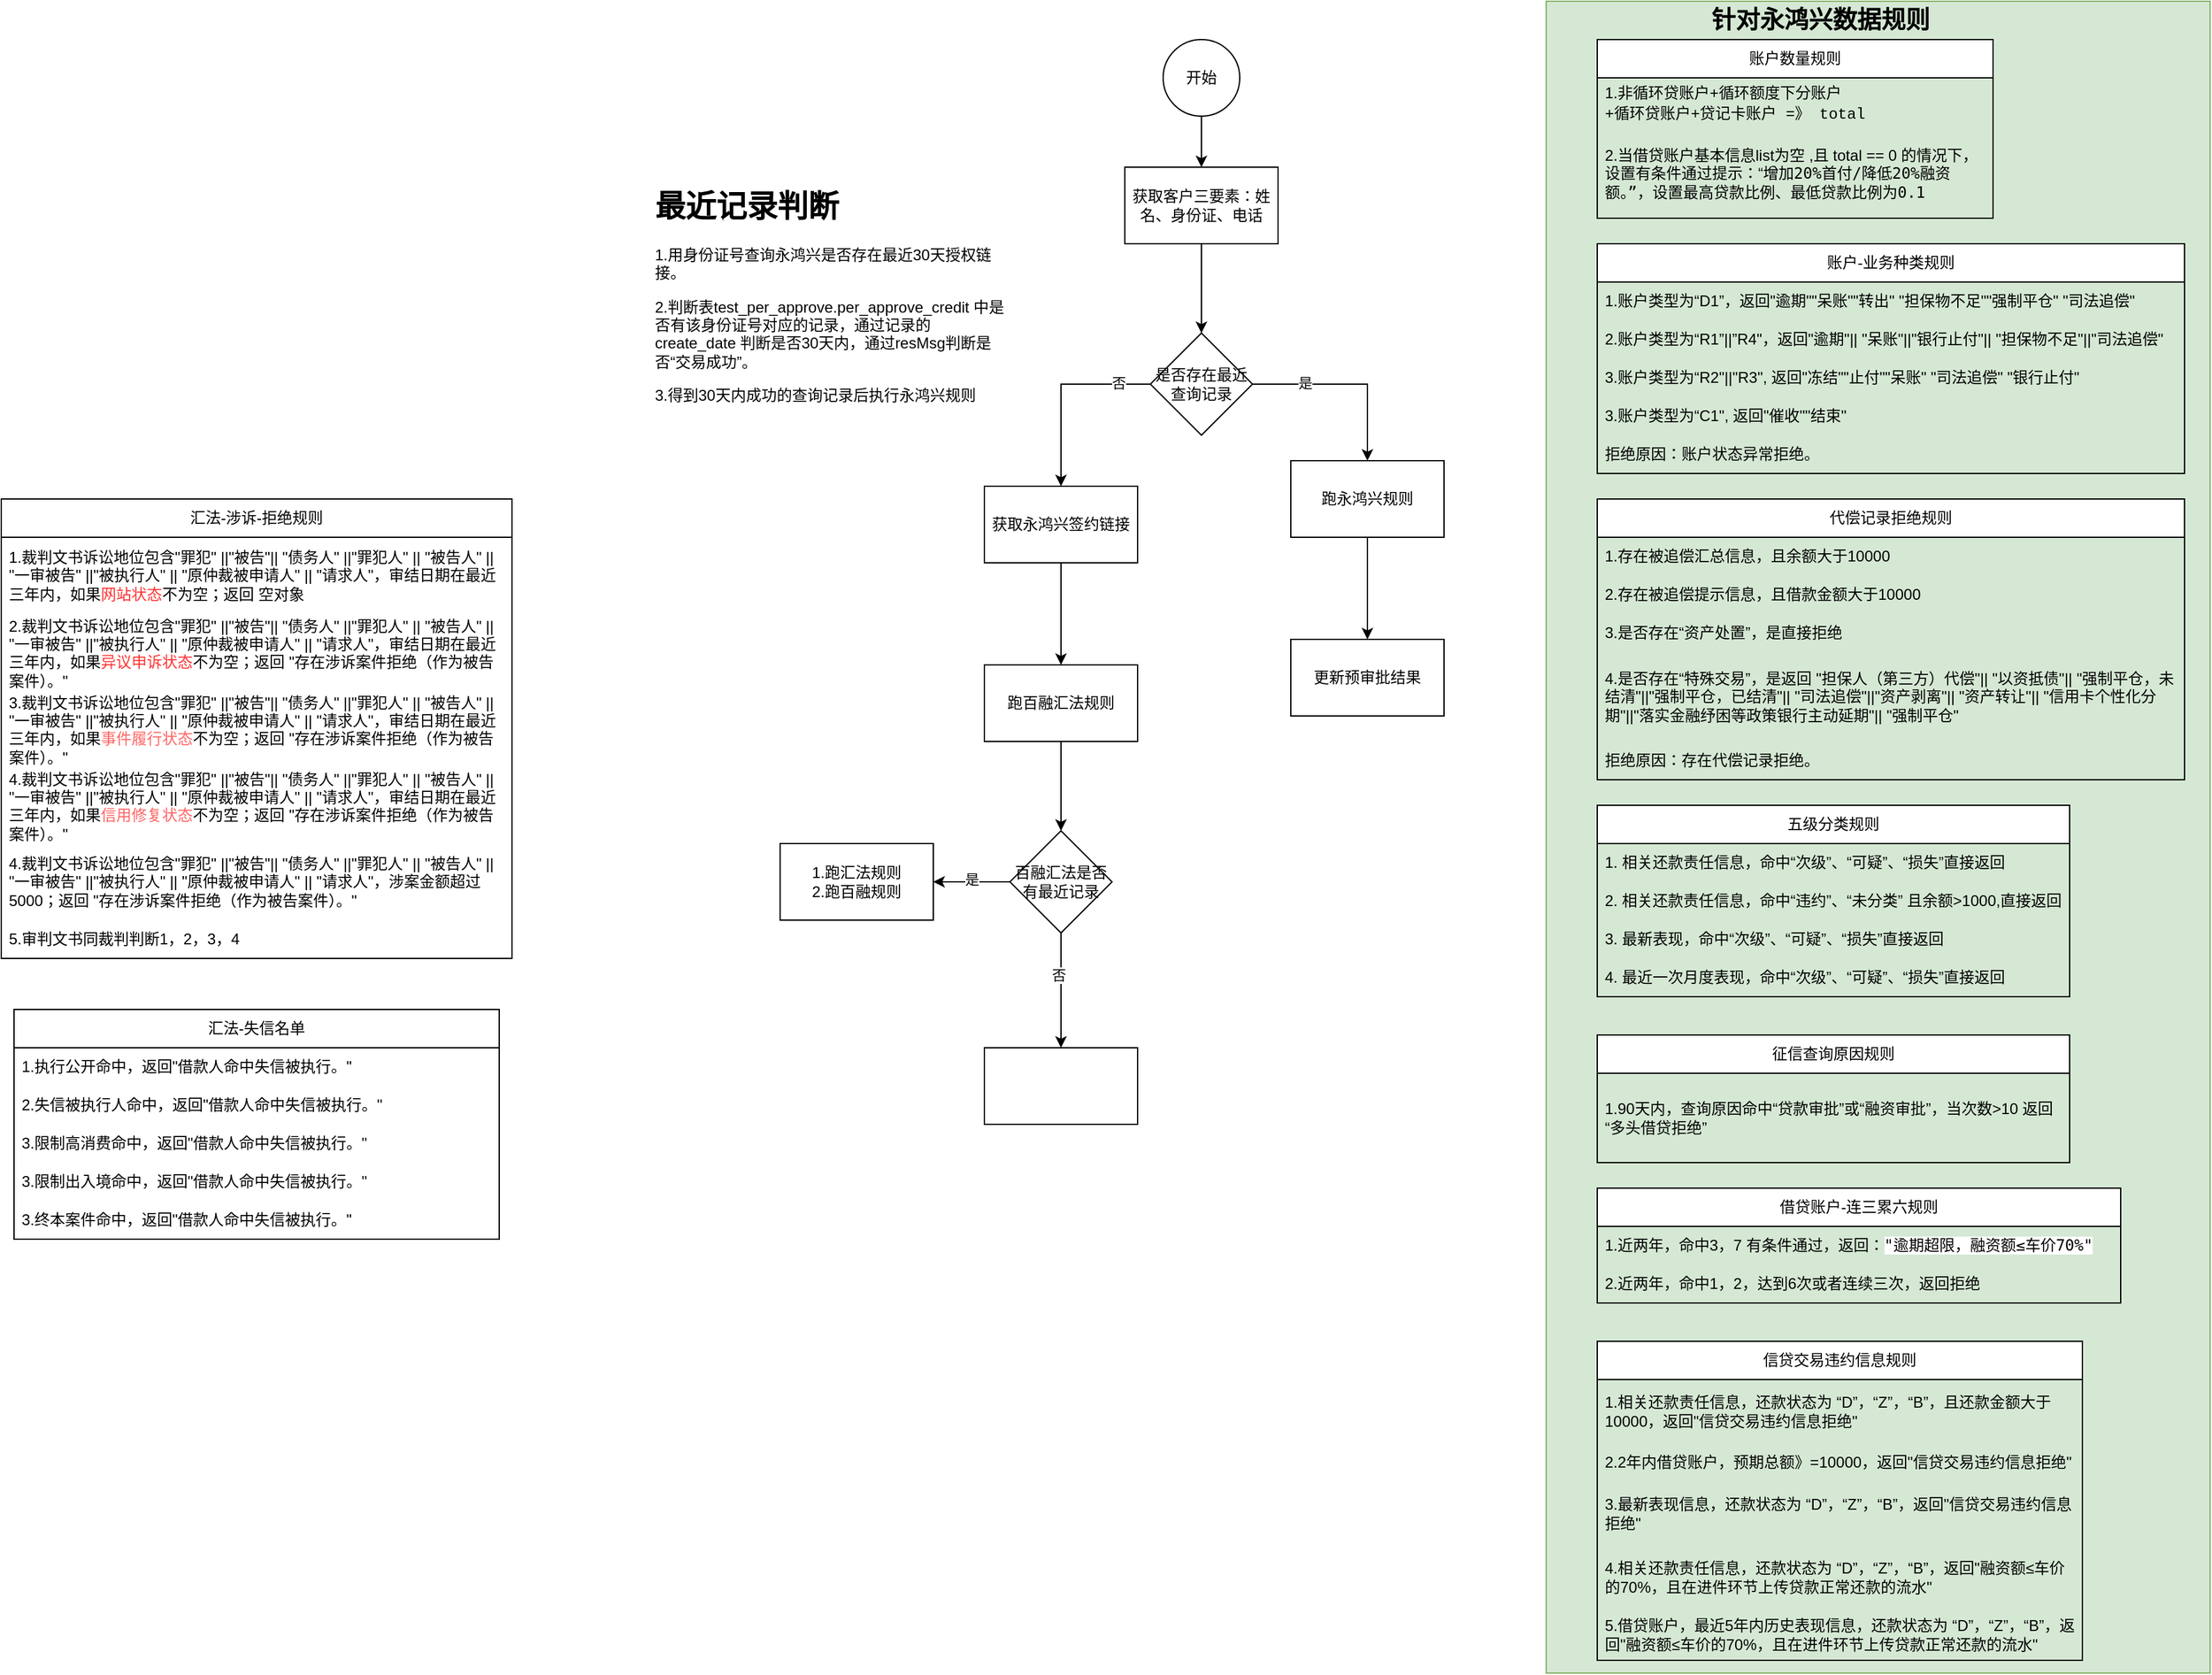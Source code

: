 <mxfile version="24.7.7">
  <diagram name="Page-1" id="ZZaGF3duLCdg7c9FFZwx">
    <mxGraphModel dx="1877" dy="565" grid="1" gridSize="10" guides="1" tooltips="1" connect="1" arrows="1" fold="1" page="1" pageScale="1" pageWidth="827" pageHeight="1169" math="0" shadow="0">
      <root>
        <mxCell id="0" />
        <mxCell id="1" parent="0" />
        <mxCell id="bShVGE-KkJZsSp7x3fK_-51" value="" style="rounded=0;whiteSpace=wrap;html=1;fillColor=#d5e8d4;strokeColor=#82b366;" vertex="1" parent="1">
          <mxGeometry x="600" y="10" width="520" height="1310" as="geometry" />
        </mxCell>
        <mxCell id="bShVGE-KkJZsSp7x3fK_-3" value="" style="edgeStyle=orthogonalEdgeStyle;rounded=0;orthogonalLoop=1;jettySize=auto;html=1;" edge="1" parent="1" source="bShVGE-KkJZsSp7x3fK_-1" target="bShVGE-KkJZsSp7x3fK_-2">
          <mxGeometry relative="1" as="geometry" />
        </mxCell>
        <mxCell id="bShVGE-KkJZsSp7x3fK_-1" value="开始" style="ellipse;whiteSpace=wrap;html=1;aspect=fixed;" vertex="1" parent="1">
          <mxGeometry x="300" y="40" width="60" height="60" as="geometry" />
        </mxCell>
        <mxCell id="bShVGE-KkJZsSp7x3fK_-7" value="" style="edgeStyle=orthogonalEdgeStyle;rounded=0;orthogonalLoop=1;jettySize=auto;html=1;" edge="1" parent="1" source="bShVGE-KkJZsSp7x3fK_-2" target="bShVGE-KkJZsSp7x3fK_-6">
          <mxGeometry relative="1" as="geometry" />
        </mxCell>
        <mxCell id="bShVGE-KkJZsSp7x3fK_-2" value="获取客户三要素：姓名、身份证、电话" style="whiteSpace=wrap;html=1;" vertex="1" parent="1">
          <mxGeometry x="270" y="140" width="120" height="60" as="geometry" />
        </mxCell>
        <mxCell id="bShVGE-KkJZsSp7x3fK_-45" value="" style="edgeStyle=orthogonalEdgeStyle;rounded=0;orthogonalLoop=1;jettySize=auto;html=1;" edge="1" parent="1" source="bShVGE-KkJZsSp7x3fK_-6" target="bShVGE-KkJZsSp7x3fK_-44">
          <mxGeometry relative="1" as="geometry" />
        </mxCell>
        <mxCell id="bShVGE-KkJZsSp7x3fK_-48" value="是" style="edgeLabel;html=1;align=center;verticalAlign=middle;resizable=0;points=[];" vertex="1" connectable="0" parent="bShVGE-KkJZsSp7x3fK_-45">
          <mxGeometry x="-0.453" y="1" relative="1" as="geometry">
            <mxPoint as="offset" />
          </mxGeometry>
        </mxCell>
        <mxCell id="bShVGE-KkJZsSp7x3fK_-47" value="" style="edgeStyle=orthogonalEdgeStyle;rounded=0;orthogonalLoop=1;jettySize=auto;html=1;" edge="1" parent="1" source="bShVGE-KkJZsSp7x3fK_-6" target="bShVGE-KkJZsSp7x3fK_-46">
          <mxGeometry relative="1" as="geometry" />
        </mxCell>
        <mxCell id="bShVGE-KkJZsSp7x3fK_-49" value="否" style="edgeLabel;html=1;align=center;verticalAlign=middle;resizable=0;points=[];" vertex="1" connectable="0" parent="bShVGE-KkJZsSp7x3fK_-47">
          <mxGeometry x="-0.657" y="-1" relative="1" as="geometry">
            <mxPoint as="offset" />
          </mxGeometry>
        </mxCell>
        <mxCell id="bShVGE-KkJZsSp7x3fK_-6" value="是否存在最近查询记录" style="rhombus;whiteSpace=wrap;html=1;" vertex="1" parent="1">
          <mxGeometry x="290" y="270" width="80" height="80" as="geometry" />
        </mxCell>
        <mxCell id="bShVGE-KkJZsSp7x3fK_-8" value="&lt;h1 style=&quot;margin-top: 0px;&quot;&gt;最近记录判断&lt;/h1&gt;&lt;p&gt;1.用身份证号查询永鸿兴是否存在最近30天授权链接。&lt;/p&gt;&lt;p&gt;2.判断表test_per_approve.per_approve_credit 中是否有该身份证号对应的记录，通过记录的create_date 判断是否30天内，通过resMsg判断是否“交易成功”。&lt;/p&gt;&lt;p&gt;3.得到30天内成功的查询记录后执行永鸿兴规则&lt;/p&gt;" style="text;html=1;whiteSpace=wrap;overflow=hidden;rounded=0;" vertex="1" parent="1">
          <mxGeometry x="-100" y="150" width="280" height="240" as="geometry" />
        </mxCell>
        <mxCell id="bShVGE-KkJZsSp7x3fK_-9" value="账户数量规则" style="swimlane;fontStyle=0;childLayout=stackLayout;horizontal=1;startSize=30;horizontalStack=0;resizeParent=1;resizeParentMax=0;resizeLast=0;collapsible=1;marginBottom=0;whiteSpace=wrap;html=1;" vertex="1" parent="1">
          <mxGeometry x="640" y="40" width="310" height="140" as="geometry" />
        </mxCell>
        <mxCell id="bShVGE-KkJZsSp7x3fK_-10" value="1.&lt;span style=&quot;font-family: Consolas, &amp;quot;Courier New&amp;quot;, monospace; white-space: pre;&quot;&gt;非循环贷账户+循环额度下分账户&lt;/span&gt;&lt;div&gt;&lt;span style=&quot;font-family: Consolas, &amp;quot;Courier New&amp;quot;, monospace; white-space: pre;&quot;&gt;+循环贷账户+贷记卡账户 =》 total&lt;/span&gt;&lt;/div&gt;" style="text;strokeColor=none;fillColor=none;align=left;verticalAlign=middle;spacingLeft=4;spacingRight=4;overflow=hidden;points=[[0,0.5],[1,0.5]];portConstraint=eastwest;rotatable=0;whiteSpace=wrap;html=1;" vertex="1" parent="bShVGE-KkJZsSp7x3fK_-9">
          <mxGeometry y="30" width="310" height="40" as="geometry" />
        </mxCell>
        <mxCell id="bShVGE-KkJZsSp7x3fK_-11" value="2.当借贷账户基本信息list为空 ,且 total == 0 的情况下，设置有条件通过提示：&lt;font style=&quot;font-size: 12px;&quot;&gt;“&lt;span style=&quot;font-family: 宋体, monospace;&quot;&gt;增加&lt;/span&gt;&lt;span style=&quot;font-family: &amp;quot;JetBrains Mono&amp;quot;, monospace;&quot;&gt;20%&lt;/span&gt;&lt;span style=&quot;font-family: 宋体, monospace;&quot;&gt;首付&lt;/span&gt;&lt;span style=&quot;font-family: &amp;quot;JetBrains Mono&amp;quot;, monospace;&quot;&gt;/&lt;/span&gt;&lt;span style=&quot;font-family: 宋体, monospace;&quot;&gt;降低&lt;/span&gt;&lt;span style=&quot;font-family: &amp;quot;JetBrains Mono&amp;quot;, monospace;&quot;&gt;20%&lt;/span&gt;&lt;span style=&quot;font-family: 宋体, monospace;&quot;&gt;融资额。”，设置最高贷款比例、最低贷款比例为0.1&lt;/span&gt;&lt;/font&gt;" style="text;strokeColor=none;fillColor=none;align=left;verticalAlign=middle;spacingLeft=4;spacingRight=4;overflow=hidden;points=[[0,0.5],[1,0.5]];portConstraint=eastwest;rotatable=0;whiteSpace=wrap;html=1;" vertex="1" parent="bShVGE-KkJZsSp7x3fK_-9">
          <mxGeometry y="70" width="310" height="70" as="geometry" />
        </mxCell>
        <mxCell id="bShVGE-KkJZsSp7x3fK_-13" value="账户-业务种类规则" style="swimlane;fontStyle=0;childLayout=stackLayout;horizontal=1;startSize=30;horizontalStack=0;resizeParent=1;resizeParentMax=0;resizeLast=0;collapsible=1;marginBottom=0;whiteSpace=wrap;html=1;" vertex="1" parent="1">
          <mxGeometry x="640" y="200" width="460" height="180" as="geometry" />
        </mxCell>
        <mxCell id="bShVGE-KkJZsSp7x3fK_-14" value="1.账户类型为“D1”，返回&quot;逾期&quot;&quot;呆账&quot;&quot;转出&quot; &quot;担保物不足&quot;&quot;强制平仓&quot; &quot;司法追偿&quot;" style="text;strokeColor=none;fillColor=none;align=left;verticalAlign=middle;spacingLeft=4;spacingRight=4;overflow=hidden;points=[[0,0.5],[1,0.5]];portConstraint=eastwest;rotatable=0;whiteSpace=wrap;html=1;" vertex="1" parent="bShVGE-KkJZsSp7x3fK_-13">
          <mxGeometry y="30" width="460" height="30" as="geometry" />
        </mxCell>
        <mxCell id="bShVGE-KkJZsSp7x3fK_-15" value="2.账户类型为“R1”||”R4&quot;，返回&quot;逾期&quot;|| &quot;呆账&quot;||&quot;银行止付&quot;|| &quot;担保物不足&quot;||&quot;司法追偿&quot;" style="text;strokeColor=none;fillColor=none;align=left;verticalAlign=middle;spacingLeft=4;spacingRight=4;overflow=hidden;points=[[0,0.5],[1,0.5]];portConstraint=eastwest;rotatable=0;whiteSpace=wrap;html=1;" vertex="1" parent="bShVGE-KkJZsSp7x3fK_-13">
          <mxGeometry y="60" width="460" height="30" as="geometry" />
        </mxCell>
        <mxCell id="bShVGE-KkJZsSp7x3fK_-16" value="3.账户类型为“R2&quot;||&quot;R3&quot;, 返回&quot;冻结&quot;&quot;止付&quot;&quot;呆账&quot; &quot;司法追偿&quot; &quot;银行止付&quot;" style="text;strokeColor=none;fillColor=none;align=left;verticalAlign=middle;spacingLeft=4;spacingRight=4;overflow=hidden;points=[[0,0.5],[1,0.5]];portConstraint=eastwest;rotatable=0;whiteSpace=wrap;html=1;" vertex="1" parent="bShVGE-KkJZsSp7x3fK_-13">
          <mxGeometry y="90" width="460" height="30" as="geometry" />
        </mxCell>
        <mxCell id="bShVGE-KkJZsSp7x3fK_-17" value="3.账户类型为“C1&quot;, 返回&quot;催收&quot;&quot;结束&quot;" style="text;strokeColor=none;fillColor=none;align=left;verticalAlign=middle;spacingLeft=4;spacingRight=4;overflow=hidden;points=[[0,0.5],[1,0.5]];portConstraint=eastwest;rotatable=0;whiteSpace=wrap;html=1;" vertex="1" parent="bShVGE-KkJZsSp7x3fK_-13">
          <mxGeometry y="120" width="460" height="30" as="geometry" />
        </mxCell>
        <mxCell id="bShVGE-KkJZsSp7x3fK_-18" value="拒绝原因：账户状态异常拒绝。" style="text;strokeColor=none;fillColor=none;align=left;verticalAlign=middle;spacingLeft=4;spacingRight=4;overflow=hidden;points=[[0,0.5],[1,0.5]];portConstraint=eastwest;rotatable=0;whiteSpace=wrap;html=1;" vertex="1" parent="bShVGE-KkJZsSp7x3fK_-13">
          <mxGeometry y="150" width="460" height="30" as="geometry" />
        </mxCell>
        <mxCell id="bShVGE-KkJZsSp7x3fK_-19" value="代偿记录拒绝规则" style="swimlane;fontStyle=0;childLayout=stackLayout;horizontal=1;startSize=30;horizontalStack=0;resizeParent=1;resizeParentMax=0;resizeLast=0;collapsible=1;marginBottom=0;whiteSpace=wrap;html=1;" vertex="1" parent="1">
          <mxGeometry x="640" y="400" width="460" height="220" as="geometry" />
        </mxCell>
        <mxCell id="bShVGE-KkJZsSp7x3fK_-20" value="1.存在被追偿汇总信息，且余额大于10000" style="text;strokeColor=none;fillColor=none;align=left;verticalAlign=middle;spacingLeft=4;spacingRight=4;overflow=hidden;points=[[0,0.5],[1,0.5]];portConstraint=eastwest;rotatable=0;whiteSpace=wrap;html=1;" vertex="1" parent="bShVGE-KkJZsSp7x3fK_-19">
          <mxGeometry y="30" width="460" height="30" as="geometry" />
        </mxCell>
        <mxCell id="bShVGE-KkJZsSp7x3fK_-23" value="2.存在被追偿提示信息，且借款金额大于10000" style="text;strokeColor=none;fillColor=none;align=left;verticalAlign=middle;spacingLeft=4;spacingRight=4;overflow=hidden;points=[[0,0.5],[1,0.5]];portConstraint=eastwest;rotatable=0;whiteSpace=wrap;html=1;" vertex="1" parent="bShVGE-KkJZsSp7x3fK_-19">
          <mxGeometry y="60" width="460" height="30" as="geometry" />
        </mxCell>
        <mxCell id="bShVGE-KkJZsSp7x3fK_-24" value="3.是否存在“资产处置”，是直接拒绝" style="text;strokeColor=none;fillColor=none;align=left;verticalAlign=middle;spacingLeft=4;spacingRight=4;overflow=hidden;points=[[0,0.5],[1,0.5]];portConstraint=eastwest;rotatable=0;whiteSpace=wrap;html=1;" vertex="1" parent="bShVGE-KkJZsSp7x3fK_-19">
          <mxGeometry y="90" width="460" height="30" as="geometry" />
        </mxCell>
        <mxCell id="bShVGE-KkJZsSp7x3fK_-21" value="4.是否存在“特殊交易”，是返回&amp;nbsp;&quot;担保人（第三方）代偿&quot;|| &quot;以资抵债&quot;|| &quot;强制平仓，未结清&quot;||&quot;强制平仓，已结清&quot;|| &quot;司法追偿&quot;||&quot;资产剥离&quot;|| &quot;资产转让&quot;|| &quot;信用卡个性化分期&quot;||&quot;落实金融纾困等政策银行主动延期&quot;|| &quot;强制平仓&quot;" style="text;strokeColor=none;fillColor=none;align=left;verticalAlign=middle;spacingLeft=4;spacingRight=4;overflow=hidden;points=[[0,0.5],[1,0.5]];portConstraint=eastwest;rotatable=0;whiteSpace=wrap;html=1;" vertex="1" parent="bShVGE-KkJZsSp7x3fK_-19">
          <mxGeometry y="120" width="460" height="70" as="geometry" />
        </mxCell>
        <mxCell id="bShVGE-KkJZsSp7x3fK_-22" value="拒绝原因：存在代偿记录拒绝。" style="text;strokeColor=none;fillColor=none;align=left;verticalAlign=middle;spacingLeft=4;spacingRight=4;overflow=hidden;points=[[0,0.5],[1,0.5]];portConstraint=eastwest;rotatable=0;whiteSpace=wrap;html=1;" vertex="1" parent="bShVGE-KkJZsSp7x3fK_-19">
          <mxGeometry y="190" width="460" height="30" as="geometry" />
        </mxCell>
        <mxCell id="bShVGE-KkJZsSp7x3fK_-25" value="五级分类规则" style="swimlane;fontStyle=0;childLayout=stackLayout;horizontal=1;startSize=30;horizontalStack=0;resizeParent=1;resizeParentMax=0;resizeLast=0;collapsible=1;marginBottom=0;whiteSpace=wrap;html=1;" vertex="1" parent="1">
          <mxGeometry x="640" y="640" width="370" height="150" as="geometry" />
        </mxCell>
        <mxCell id="bShVGE-KkJZsSp7x3fK_-26" value="1. 相关还款责任信息，命中“次级”、“可疑”、“损失”直接返回" style="text;strokeColor=none;fillColor=none;align=left;verticalAlign=middle;spacingLeft=4;spacingRight=4;overflow=hidden;points=[[0,0.5],[1,0.5]];portConstraint=eastwest;rotatable=0;whiteSpace=wrap;html=1;" vertex="1" parent="bShVGE-KkJZsSp7x3fK_-25">
          <mxGeometry y="30" width="370" height="30" as="geometry" />
        </mxCell>
        <mxCell id="bShVGE-KkJZsSp7x3fK_-27" value="2. 相关还款责任信息，命中“违约”、“未分类” 且余额&amp;gt;1000,直接返回" style="text;strokeColor=none;fillColor=none;align=left;verticalAlign=middle;spacingLeft=4;spacingRight=4;overflow=hidden;points=[[0,0.5],[1,0.5]];portConstraint=eastwest;rotatable=0;whiteSpace=wrap;html=1;" vertex="1" parent="bShVGE-KkJZsSp7x3fK_-25">
          <mxGeometry y="60" width="370" height="30" as="geometry" />
        </mxCell>
        <mxCell id="bShVGE-KkJZsSp7x3fK_-28" value="3. 最新表现，命中“次级”、“可疑”、“损失”直接返回" style="text;strokeColor=none;fillColor=none;align=left;verticalAlign=middle;spacingLeft=4;spacingRight=4;overflow=hidden;points=[[0,0.5],[1,0.5]];portConstraint=eastwest;rotatable=0;whiteSpace=wrap;html=1;" vertex="1" parent="bShVGE-KkJZsSp7x3fK_-25">
          <mxGeometry y="90" width="370" height="30" as="geometry" />
        </mxCell>
        <mxCell id="bShVGE-KkJZsSp7x3fK_-29" value="4. 最近一次月度表现，命中“次级”、“可疑”、“损失”直接返回" style="text;strokeColor=none;fillColor=none;align=left;verticalAlign=middle;spacingLeft=4;spacingRight=4;overflow=hidden;points=[[0,0.5],[1,0.5]];portConstraint=eastwest;rotatable=0;whiteSpace=wrap;html=1;" vertex="1" parent="bShVGE-KkJZsSp7x3fK_-25">
          <mxGeometry y="120" width="370" height="30" as="geometry" />
        </mxCell>
        <mxCell id="bShVGE-KkJZsSp7x3fK_-30" value="征信查询原因规则" style="swimlane;fontStyle=0;childLayout=stackLayout;horizontal=1;startSize=30;horizontalStack=0;resizeParent=1;resizeParentMax=0;resizeLast=0;collapsible=1;marginBottom=0;whiteSpace=wrap;html=1;" vertex="1" parent="1">
          <mxGeometry x="640" y="820" width="370" height="100" as="geometry" />
        </mxCell>
        <mxCell id="bShVGE-KkJZsSp7x3fK_-31" value="1.90天内，查询原因命中“贷款审批”或“融资审批”，当次数&amp;gt;10 返回 “多头借贷拒绝”" style="text;strokeColor=none;fillColor=none;align=left;verticalAlign=middle;spacingLeft=4;spacingRight=4;overflow=hidden;points=[[0,0.5],[1,0.5]];portConstraint=eastwest;rotatable=0;whiteSpace=wrap;html=1;" vertex="1" parent="bShVGE-KkJZsSp7x3fK_-30">
          <mxGeometry y="30" width="370" height="70" as="geometry" />
        </mxCell>
        <mxCell id="bShVGE-KkJZsSp7x3fK_-34" value="借贷账户-连三累六规则" style="swimlane;fontStyle=0;childLayout=stackLayout;horizontal=1;startSize=30;horizontalStack=0;resizeParent=1;resizeParentMax=0;resizeLast=0;collapsible=1;marginBottom=0;whiteSpace=wrap;html=1;" vertex="1" parent="1">
          <mxGeometry x="640" y="940" width="410" height="90" as="geometry" />
        </mxCell>
        <mxCell id="bShVGE-KkJZsSp7x3fK_-35" value="1.近两年，命中3，7 有条件通过，返回：&lt;font style=&quot;font-size: 12px; background-color: rgb(255, 255, 255);&quot;&gt;&lt;span style=&quot;font-family: &amp;quot;JetBrains Mono&amp;quot;, monospace;&quot;&gt;&quot;&lt;/span&gt;&lt;span style=&quot;font-family: 宋体, monospace;&quot;&gt;逾期超限，融资额&lt;/span&gt;&lt;span style=&quot;font-family: &amp;quot;JetBrains Mono&amp;quot;, monospace;&quot;&gt;≤&lt;/span&gt;&lt;span style=&quot;font-family: 宋体, monospace;&quot;&gt;车价&lt;/span&gt;&lt;span style=&quot;font-family: &amp;quot;JetBrains Mono&amp;quot;, monospace;&quot;&gt;70%&quot;&lt;/span&gt;&lt;/font&gt;" style="text;strokeColor=none;fillColor=none;align=left;verticalAlign=middle;spacingLeft=4;spacingRight=4;overflow=hidden;points=[[0,0.5],[1,0.5]];portConstraint=eastwest;rotatable=0;whiteSpace=wrap;html=1;" vertex="1" parent="bShVGE-KkJZsSp7x3fK_-34">
          <mxGeometry y="30" width="410" height="30" as="geometry" />
        </mxCell>
        <mxCell id="bShVGE-KkJZsSp7x3fK_-36" value="2.近两年，命中1，2，达到6次或者连续三次，返回拒绝" style="text;strokeColor=none;fillColor=none;align=left;verticalAlign=middle;spacingLeft=4;spacingRight=4;overflow=hidden;points=[[0,0.5],[1,0.5]];portConstraint=eastwest;rotatable=0;whiteSpace=wrap;html=1;" vertex="1" parent="bShVGE-KkJZsSp7x3fK_-34">
          <mxGeometry y="60" width="410" height="30" as="geometry" />
        </mxCell>
        <mxCell id="bShVGE-KkJZsSp7x3fK_-38" value="信贷交易违约信息规则" style="swimlane;fontStyle=0;childLayout=stackLayout;horizontal=1;startSize=30;horizontalStack=0;resizeParent=1;resizeParentMax=0;resizeLast=0;collapsible=1;marginBottom=0;whiteSpace=wrap;html=1;" vertex="1" parent="1">
          <mxGeometry x="640" y="1060" width="380" height="250" as="geometry" />
        </mxCell>
        <mxCell id="bShVGE-KkJZsSp7x3fK_-39" value="1.相关还款责任信息，还款状态为 “D”，“Z”，“B”，且还款金额大于10000，返回&quot;信贷交易违约信息拒绝&quot;" style="text;strokeColor=none;fillColor=none;align=left;verticalAlign=middle;spacingLeft=4;spacingRight=4;overflow=hidden;points=[[0,0.5],[1,0.5]];portConstraint=eastwest;rotatable=0;whiteSpace=wrap;html=1;" vertex="1" parent="bShVGE-KkJZsSp7x3fK_-38">
          <mxGeometry y="30" width="380" height="50" as="geometry" />
        </mxCell>
        <mxCell id="bShVGE-KkJZsSp7x3fK_-40" value="2.2年内借贷账户，预期总额》=10000，返回&quot;信贷交易违约信息拒绝&quot;" style="text;strokeColor=none;fillColor=none;align=left;verticalAlign=middle;spacingLeft=4;spacingRight=4;overflow=hidden;points=[[0,0.5],[1,0.5]];portConstraint=eastwest;rotatable=0;whiteSpace=wrap;html=1;" vertex="1" parent="bShVGE-KkJZsSp7x3fK_-38">
          <mxGeometry y="80" width="380" height="30" as="geometry" />
        </mxCell>
        <mxCell id="bShVGE-KkJZsSp7x3fK_-41" value="3.最新表现信息，还款状态为 “D”，“Z”，“B”，返回&quot;信贷交易违约信息拒绝&quot;" style="text;strokeColor=none;fillColor=none;align=left;verticalAlign=middle;spacingLeft=4;spacingRight=4;overflow=hidden;points=[[0,0.5],[1,0.5]];portConstraint=eastwest;rotatable=0;whiteSpace=wrap;html=1;" vertex="1" parent="bShVGE-KkJZsSp7x3fK_-38">
          <mxGeometry y="110" width="380" height="50" as="geometry" />
        </mxCell>
        <mxCell id="bShVGE-KkJZsSp7x3fK_-42" value="4.相关还款责任信息，还款状态为 “D”，“Z”，“B”，返回&quot;融资额≤车价的70%，且在进件环节上传贷款正常还款的流水&quot;" style="text;strokeColor=none;fillColor=none;align=left;verticalAlign=middle;spacingLeft=4;spacingRight=4;overflow=hidden;points=[[0,0.5],[1,0.5]];portConstraint=eastwest;rotatable=0;whiteSpace=wrap;html=1;" vertex="1" parent="bShVGE-KkJZsSp7x3fK_-38">
          <mxGeometry y="160" width="380" height="50" as="geometry" />
        </mxCell>
        <mxCell id="bShVGE-KkJZsSp7x3fK_-43" value="5.借贷账户，最近5年内历史表现信息，还款状态为 “D”，“Z”，“B”，返回&quot;融资额≤车价的70%，且在进件环节上传贷款正常还款的流水&quot;" style="text;strokeColor=none;fillColor=none;align=left;verticalAlign=middle;spacingLeft=4;spacingRight=4;overflow=hidden;points=[[0,0.5],[1,0.5]];portConstraint=eastwest;rotatable=0;whiteSpace=wrap;html=1;" vertex="1" parent="bShVGE-KkJZsSp7x3fK_-38">
          <mxGeometry y="210" width="380" height="40" as="geometry" />
        </mxCell>
        <mxCell id="bShVGE-KkJZsSp7x3fK_-54" value="" style="edgeStyle=orthogonalEdgeStyle;rounded=0;orthogonalLoop=1;jettySize=auto;html=1;" edge="1" parent="1" source="bShVGE-KkJZsSp7x3fK_-44" target="bShVGE-KkJZsSp7x3fK_-53">
          <mxGeometry relative="1" as="geometry" />
        </mxCell>
        <mxCell id="bShVGE-KkJZsSp7x3fK_-44" value="跑永鸿兴规则" style="whiteSpace=wrap;html=1;" vertex="1" parent="1">
          <mxGeometry x="400" y="370" width="120" height="60" as="geometry" />
        </mxCell>
        <mxCell id="bShVGE-KkJZsSp7x3fK_-56" value="" style="edgeStyle=orthogonalEdgeStyle;rounded=0;orthogonalLoop=1;jettySize=auto;html=1;" edge="1" parent="1" source="bShVGE-KkJZsSp7x3fK_-46" target="bShVGE-KkJZsSp7x3fK_-55">
          <mxGeometry relative="1" as="geometry" />
        </mxCell>
        <mxCell id="bShVGE-KkJZsSp7x3fK_-46" value="获取永鸿兴签约链接" style="whiteSpace=wrap;html=1;" vertex="1" parent="1">
          <mxGeometry x="160" y="390" width="120" height="60" as="geometry" />
        </mxCell>
        <mxCell id="bShVGE-KkJZsSp7x3fK_-52" value="&lt;b&gt;&lt;font style=&quot;font-size: 19px;&quot;&gt;针对永鸿兴数据规则&lt;/font&gt;&lt;/b&gt;" style="text;html=1;align=center;verticalAlign=middle;whiteSpace=wrap;rounded=0;" vertex="1" parent="1">
          <mxGeometry x="680" y="10" width="270" height="30" as="geometry" />
        </mxCell>
        <mxCell id="bShVGE-KkJZsSp7x3fK_-53" value="更新预审批结果" style="whiteSpace=wrap;html=1;" vertex="1" parent="1">
          <mxGeometry x="400" y="510" width="120" height="60" as="geometry" />
        </mxCell>
        <mxCell id="bShVGE-KkJZsSp7x3fK_-58" value="" style="edgeStyle=orthogonalEdgeStyle;rounded=0;orthogonalLoop=1;jettySize=auto;html=1;" edge="1" parent="1" source="bShVGE-KkJZsSp7x3fK_-55" target="bShVGE-KkJZsSp7x3fK_-57">
          <mxGeometry relative="1" as="geometry" />
        </mxCell>
        <mxCell id="bShVGE-KkJZsSp7x3fK_-55" value="跑百融汇法规则" style="whiteSpace=wrap;html=1;" vertex="1" parent="1">
          <mxGeometry x="160" y="530" width="120" height="60" as="geometry" />
        </mxCell>
        <mxCell id="bShVGE-KkJZsSp7x3fK_-60" value="" style="edgeStyle=orthogonalEdgeStyle;rounded=0;orthogonalLoop=1;jettySize=auto;html=1;" edge="1" parent="1" source="bShVGE-KkJZsSp7x3fK_-57" target="bShVGE-KkJZsSp7x3fK_-59">
          <mxGeometry relative="1" as="geometry" />
        </mxCell>
        <mxCell id="bShVGE-KkJZsSp7x3fK_-61" value="是" style="edgeLabel;html=1;align=center;verticalAlign=middle;resizable=0;points=[];" vertex="1" connectable="0" parent="bShVGE-KkJZsSp7x3fK_-60">
          <mxGeometry x="0.013" y="-2" relative="1" as="geometry">
            <mxPoint as="offset" />
          </mxGeometry>
        </mxCell>
        <mxCell id="bShVGE-KkJZsSp7x3fK_-63" value="" style="edgeStyle=orthogonalEdgeStyle;rounded=0;orthogonalLoop=1;jettySize=auto;html=1;" edge="1" parent="1" source="bShVGE-KkJZsSp7x3fK_-57" target="bShVGE-KkJZsSp7x3fK_-62">
          <mxGeometry relative="1" as="geometry" />
        </mxCell>
        <mxCell id="bShVGE-KkJZsSp7x3fK_-64" value="否" style="edgeLabel;html=1;align=center;verticalAlign=middle;resizable=0;points=[];" vertex="1" connectable="0" parent="bShVGE-KkJZsSp7x3fK_-63">
          <mxGeometry x="-0.262" y="-2" relative="1" as="geometry">
            <mxPoint as="offset" />
          </mxGeometry>
        </mxCell>
        <mxCell id="bShVGE-KkJZsSp7x3fK_-57" value="百融汇法是否有最近记录" style="rhombus;whiteSpace=wrap;html=1;" vertex="1" parent="1">
          <mxGeometry x="180" y="660" width="80" height="80" as="geometry" />
        </mxCell>
        <mxCell id="bShVGE-KkJZsSp7x3fK_-59" value="1.跑汇法规则&lt;div&gt;2.跑百融规则&lt;/div&gt;" style="whiteSpace=wrap;html=1;" vertex="1" parent="1">
          <mxGeometry y="670" width="120" height="60" as="geometry" />
        </mxCell>
        <mxCell id="bShVGE-KkJZsSp7x3fK_-62" value="" style="whiteSpace=wrap;html=1;" vertex="1" parent="1">
          <mxGeometry x="160" y="830" width="120" height="60" as="geometry" />
        </mxCell>
        <mxCell id="bShVGE-KkJZsSp7x3fK_-65" value="汇法-涉诉-拒绝规则" style="swimlane;fontStyle=0;childLayout=stackLayout;horizontal=1;startSize=30;horizontalStack=0;resizeParent=1;resizeParentMax=0;resizeLast=0;collapsible=1;marginBottom=0;whiteSpace=wrap;html=1;" vertex="1" parent="1">
          <mxGeometry x="-610" y="400" width="400" height="360" as="geometry" />
        </mxCell>
        <mxCell id="bShVGE-KkJZsSp7x3fK_-66" value="1.裁判文书诉讼地位包含&quot;罪犯&quot; ||&quot;被告&quot;|| &quot;债务人&quot; ||&quot;罪犯人&quot; || &quot;被告人&quot; || &quot;一审被告&quot; ||&quot;被执行人&quot; || &quot;原仲裁被申请人&quot; || &quot;请求人&quot;，审结日期在最近三年内，如果&lt;font color=&quot;#ff3333&quot;&gt;网站状态&lt;/font&gt;不为空；返回 空对象" style="text;strokeColor=none;fillColor=none;align=left;verticalAlign=middle;spacingLeft=4;spacingRight=4;overflow=hidden;points=[[0,0.5],[1,0.5]];portConstraint=eastwest;rotatable=0;whiteSpace=wrap;html=1;" vertex="1" parent="bShVGE-KkJZsSp7x3fK_-65">
          <mxGeometry y="30" width="400" height="60" as="geometry" />
        </mxCell>
        <mxCell id="bShVGE-KkJZsSp7x3fK_-69" value="2.裁判文书诉讼地位包含&quot;罪犯&quot; ||&quot;被告&quot;|| &quot;债务人&quot; ||&quot;罪犯人&quot; || &quot;被告人&quot; || &quot;一审被告&quot; ||&quot;被执行人&quot; || &quot;原仲裁被申请人&quot; || &quot;请求人&quot;，审结日期在最近三年内，如果&lt;font color=&quot;#ff3333&quot;&gt;异议申诉状态&lt;/font&gt;不为空；返回&amp;nbsp;&quot;存在涉诉案件拒绝（作为被告案件）。&quot;" style="text;strokeColor=none;fillColor=none;align=left;verticalAlign=middle;spacingLeft=4;spacingRight=4;overflow=hidden;points=[[0,0.5],[1,0.5]];portConstraint=eastwest;rotatable=0;whiteSpace=wrap;html=1;" vertex="1" parent="bShVGE-KkJZsSp7x3fK_-65">
          <mxGeometry y="90" width="400" height="60" as="geometry" />
        </mxCell>
        <mxCell id="bShVGE-KkJZsSp7x3fK_-70" value="3.裁判文书诉讼地位包含&quot;罪犯&quot; ||&quot;被告&quot;|| &quot;债务人&quot; ||&quot;罪犯人&quot; || &quot;被告人&quot; || &quot;一审被告&quot; ||&quot;被执行人&quot; || &quot;原仲裁被申请人&quot; || &quot;请求人&quot;，审结日期在最近三年内，如果&lt;font color=&quot;#ff6666&quot;&gt;事件履行状态&lt;/font&gt;不为空；返回&amp;nbsp;&quot;存在涉诉案件拒绝（作为被告案件）。&quot;" style="text;strokeColor=none;fillColor=none;align=left;verticalAlign=middle;spacingLeft=4;spacingRight=4;overflow=hidden;points=[[0,0.5],[1,0.5]];portConstraint=eastwest;rotatable=0;whiteSpace=wrap;html=1;" vertex="1" parent="bShVGE-KkJZsSp7x3fK_-65">
          <mxGeometry y="150" width="400" height="60" as="geometry" />
        </mxCell>
        <mxCell id="bShVGE-KkJZsSp7x3fK_-71" value="4.裁判文书诉讼地位包含&quot;罪犯&quot; ||&quot;被告&quot;|| &quot;债务人&quot; ||&quot;罪犯人&quot; || &quot;被告人&quot; || &quot;一审被告&quot; ||&quot;被执行人&quot; || &quot;原仲裁被申请人&quot; || &quot;请求人&quot;，审结日期在最近三年内，如果&lt;font color=&quot;#ff6666&quot;&gt;信用修复状态&lt;/font&gt;不为空；返回&amp;nbsp;&quot;存在涉诉案件拒绝（作为被告案件）。&quot;" style="text;strokeColor=none;fillColor=none;align=left;verticalAlign=middle;spacingLeft=4;spacingRight=4;overflow=hidden;points=[[0,0.5],[1,0.5]];portConstraint=eastwest;rotatable=0;whiteSpace=wrap;html=1;" vertex="1" parent="bShVGE-KkJZsSp7x3fK_-65">
          <mxGeometry y="210" width="400" height="60" as="geometry" />
        </mxCell>
        <mxCell id="bShVGE-KkJZsSp7x3fK_-72" value="4.裁判文书诉讼地位包含&quot;罪犯&quot; ||&quot;被告&quot;|| &quot;债务人&quot; ||&quot;罪犯人&quot; || &quot;被告人&quot; || &quot;一审被告&quot; ||&quot;被执行人&quot; || &quot;原仲裁被申请人&quot; || &quot;请求人&quot;，涉案金额超过5000；返回&amp;nbsp;&quot;存在涉诉案件拒绝（作为被告案件）。&quot;" style="text;strokeColor=none;fillColor=none;align=left;verticalAlign=middle;spacingLeft=4;spacingRight=4;overflow=hidden;points=[[0,0.5],[1,0.5]];portConstraint=eastwest;rotatable=0;whiteSpace=wrap;html=1;" vertex="1" parent="bShVGE-KkJZsSp7x3fK_-65">
          <mxGeometry y="270" width="400" height="60" as="geometry" />
        </mxCell>
        <mxCell id="bShVGE-KkJZsSp7x3fK_-67" value="5.审判文书同裁判判断1，2，3，4" style="text;strokeColor=none;fillColor=none;align=left;verticalAlign=middle;spacingLeft=4;spacingRight=4;overflow=hidden;points=[[0,0.5],[1,0.5]];portConstraint=eastwest;rotatable=0;whiteSpace=wrap;html=1;" vertex="1" parent="bShVGE-KkJZsSp7x3fK_-65">
          <mxGeometry y="330" width="400" height="30" as="geometry" />
        </mxCell>
        <mxCell id="bShVGE-KkJZsSp7x3fK_-73" value="汇法-失信名单" style="swimlane;fontStyle=0;childLayout=stackLayout;horizontal=1;startSize=30;horizontalStack=0;resizeParent=1;resizeParentMax=0;resizeLast=0;collapsible=1;marginBottom=0;whiteSpace=wrap;html=1;" vertex="1" parent="1">
          <mxGeometry x="-600" y="800" width="380" height="180" as="geometry" />
        </mxCell>
        <mxCell id="bShVGE-KkJZsSp7x3fK_-74" value="1.执行公开命中，返回&quot;借款人命中失信被执行。&quot;" style="text;strokeColor=none;fillColor=none;align=left;verticalAlign=middle;spacingLeft=4;spacingRight=4;overflow=hidden;points=[[0,0.5],[1,0.5]];portConstraint=eastwest;rotatable=0;whiteSpace=wrap;html=1;" vertex="1" parent="bShVGE-KkJZsSp7x3fK_-73">
          <mxGeometry y="30" width="380" height="30" as="geometry" />
        </mxCell>
        <mxCell id="bShVGE-KkJZsSp7x3fK_-75" value="2.失信被执行人命中，返回&quot;借款人命中失信被执行。&quot;" style="text;strokeColor=none;fillColor=none;align=left;verticalAlign=middle;spacingLeft=4;spacingRight=4;overflow=hidden;points=[[0,0.5],[1,0.5]];portConstraint=eastwest;rotatable=0;whiteSpace=wrap;html=1;" vertex="1" parent="bShVGE-KkJZsSp7x3fK_-73">
          <mxGeometry y="60" width="380" height="30" as="geometry" />
        </mxCell>
        <mxCell id="bShVGE-KkJZsSp7x3fK_-76" value="3.限制高消费命中，返回&quot;借款人命中失信被执行。&quot;" style="text;strokeColor=none;fillColor=none;align=left;verticalAlign=middle;spacingLeft=4;spacingRight=4;overflow=hidden;points=[[0,0.5],[1,0.5]];portConstraint=eastwest;rotatable=0;whiteSpace=wrap;html=1;" vertex="1" parent="bShVGE-KkJZsSp7x3fK_-73">
          <mxGeometry y="90" width="380" height="30" as="geometry" />
        </mxCell>
        <mxCell id="bShVGE-KkJZsSp7x3fK_-77" value="3.限制出入境命中，返回&quot;借款人命中失信被执行。&quot;" style="text;strokeColor=none;fillColor=none;align=left;verticalAlign=middle;spacingLeft=4;spacingRight=4;overflow=hidden;points=[[0,0.5],[1,0.5]];portConstraint=eastwest;rotatable=0;whiteSpace=wrap;html=1;" vertex="1" parent="bShVGE-KkJZsSp7x3fK_-73">
          <mxGeometry y="120" width="380" height="30" as="geometry" />
        </mxCell>
        <mxCell id="bShVGE-KkJZsSp7x3fK_-78" value="3.终本案件命中，返回&quot;借款人命中失信被执行。&quot;" style="text;strokeColor=none;fillColor=none;align=left;verticalAlign=middle;spacingLeft=4;spacingRight=4;overflow=hidden;points=[[0,0.5],[1,0.5]];portConstraint=eastwest;rotatable=0;whiteSpace=wrap;html=1;" vertex="1" parent="bShVGE-KkJZsSp7x3fK_-73">
          <mxGeometry y="150" width="380" height="30" as="geometry" />
        </mxCell>
      </root>
    </mxGraphModel>
  </diagram>
</mxfile>
